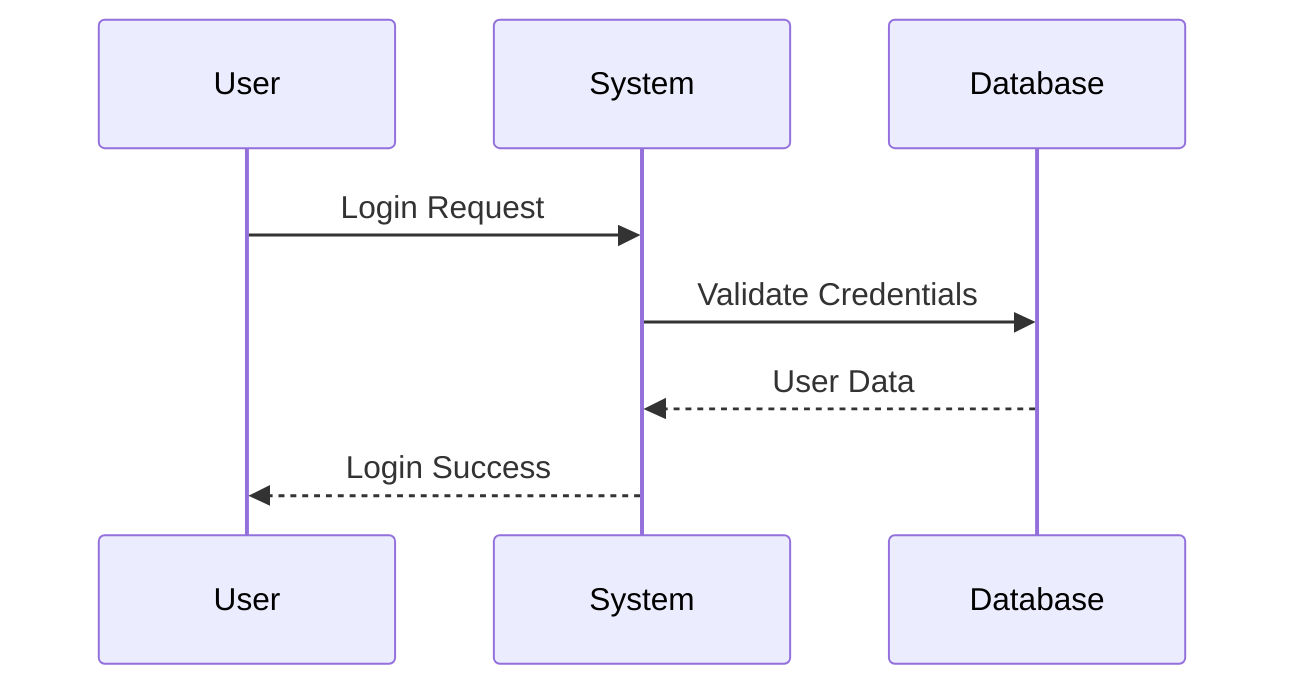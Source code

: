 sequenceDiagram
    participant U as User
    participant S as System
    participant D as Database
    
    U->>S: Login Request
    S->>D: Validate Credentials
    D-->>S: User Data
    S-->>U: Login Success